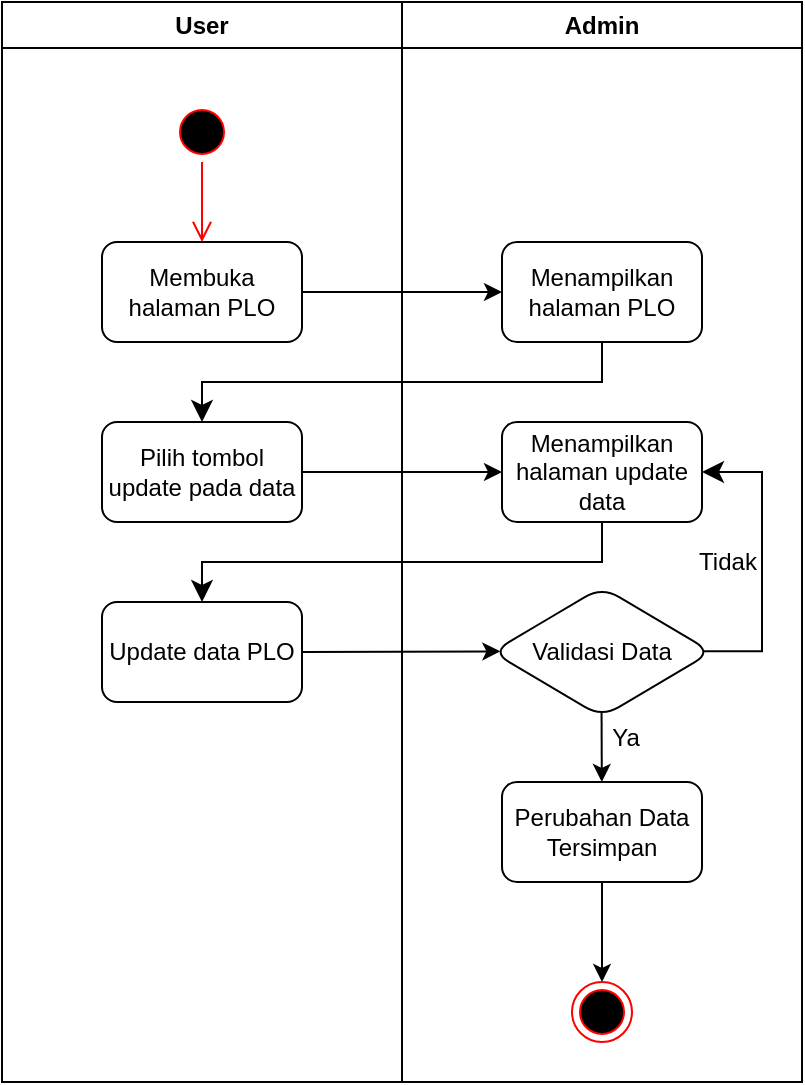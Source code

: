 <mxfile>
    <diagram id="gakJCfWJHSgBRME0HabA" name="Page-1">
        <mxGraphModel dx="668" dy="364" grid="1" gridSize="10" guides="1" tooltips="1" connect="1" arrows="1" fold="1" page="1" pageScale="1" pageWidth="850" pageHeight="1100" math="0" shadow="0">
            <root>
                <mxCell id="0"/>
                <mxCell id="1" parent="0"/>
                <mxCell id="2" value="User" style="swimlane;whiteSpace=wrap;html=1;" parent="1" vertex="1">
                    <mxGeometry x="80" y="80" width="200" height="540" as="geometry"/>
                </mxCell>
                <mxCell id="5" value="Membuka halaman PLO" style="rounded=1;whiteSpace=wrap;html=1;" parent="2" vertex="1">
                    <mxGeometry x="50" y="120" width="100" height="50" as="geometry"/>
                </mxCell>
                <mxCell id="6" value="" style="ellipse;html=1;shape=startState;fillColor=#000000;strokeColor=#ff0000;" parent="2" vertex="1">
                    <mxGeometry x="85" y="50" width="30" height="30" as="geometry"/>
                </mxCell>
                <mxCell id="7" value="" style="edgeStyle=orthogonalEdgeStyle;html=1;verticalAlign=bottom;endArrow=open;endSize=8;strokeColor=#ff0000;entryX=0.5;entryY=0;entryDx=0;entryDy=0;" parent="2" source="6" target="5" edge="1">
                    <mxGeometry relative="1" as="geometry">
                        <mxPoint x="100" y="140" as="targetPoint"/>
                    </mxGeometry>
                </mxCell>
                <mxCell id="10" value="Pilih tombol update pada data" style="rounded=1;whiteSpace=wrap;html=1;" parent="2" vertex="1">
                    <mxGeometry x="50" y="210" width="100" height="50" as="geometry"/>
                </mxCell>
                <mxCell id="16" value="Update data PLO" style="rounded=1;whiteSpace=wrap;html=1;" parent="2" vertex="1">
                    <mxGeometry x="50" y="300" width="100" height="50" as="geometry"/>
                </mxCell>
                <mxCell id="3" value="Admin" style="swimlane;whiteSpace=wrap;html=1;" parent="1" vertex="1">
                    <mxGeometry x="280" y="80" width="200" height="540" as="geometry"/>
                </mxCell>
                <mxCell id="8" value="Menampilkan halaman PLO" style="rounded=1;whiteSpace=wrap;html=1;" parent="3" vertex="1">
                    <mxGeometry x="50" y="120" width="100" height="50" as="geometry"/>
                </mxCell>
                <mxCell id="13" value="Menampilkan halaman update data" style="rounded=1;whiteSpace=wrap;html=1;" parent="3" vertex="1">
                    <mxGeometry x="50" y="210" width="100" height="50" as="geometry"/>
                </mxCell>
                <mxCell id="21" value="" style="edgeStyle=none;html=1;exitX=0.498;exitY=0.962;exitDx=0;exitDy=0;exitPerimeter=0;" parent="3" source="17" target="20" edge="1">
                    <mxGeometry relative="1" as="geometry"/>
                </mxCell>
                <mxCell id="17" value="Validasi Data" style="rhombus;whiteSpace=wrap;html=1;rounded=1;" parent="3" vertex="1">
                    <mxGeometry x="45" y="292.5" width="110" height="65" as="geometry"/>
                </mxCell>
                <mxCell id="19" value="" style="edgeStyle=elbowEdgeStyle;elbow=horizontal;endArrow=classic;html=1;curved=0;rounded=0;endSize=8;startSize=8;exitX=0.959;exitY=0.495;exitDx=0;exitDy=0;entryX=1;entryY=0.5;entryDx=0;entryDy=0;exitPerimeter=0;" parent="3" source="17" target="13" edge="1">
                    <mxGeometry width="50" height="50" relative="1" as="geometry">
                        <mxPoint x="230" y="330" as="sourcePoint"/>
                        <mxPoint x="280" y="280" as="targetPoint"/>
                        <Array as="points">
                            <mxPoint x="180" y="280"/>
                        </Array>
                    </mxGeometry>
                </mxCell>
                <mxCell id="23" value="" style="edgeStyle=none;html=1;" parent="3" source="20" target="22" edge="1">
                    <mxGeometry relative="1" as="geometry"/>
                </mxCell>
                <mxCell id="20" value="Perubahan Data Tersimpan" style="rounded=1;whiteSpace=wrap;html=1;" parent="3" vertex="1">
                    <mxGeometry x="50" y="390" width="100" height="50" as="geometry"/>
                </mxCell>
                <mxCell id="22" value="" style="ellipse;html=1;shape=endState;fillColor=#000000;strokeColor=#ff0000;" parent="3" vertex="1">
                    <mxGeometry x="85" y="490" width="30" height="30" as="geometry"/>
                </mxCell>
                <mxCell id="24" value="Ya" style="text;html=1;align=center;verticalAlign=middle;whiteSpace=wrap;rounded=0;" vertex="1" parent="3">
                    <mxGeometry x="87" y="357.5" width="50" height="20" as="geometry"/>
                </mxCell>
                <mxCell id="35" value="Tidak" style="text;html=1;align=center;verticalAlign=middle;whiteSpace=wrap;rounded=0;" vertex="1" parent="3">
                    <mxGeometry x="138" y="270" width="50" height="20" as="geometry"/>
                </mxCell>
                <mxCell id="9" value="" style="edgeStyle=none;html=1;" parent="1" source="5" target="8" edge="1">
                    <mxGeometry relative="1" as="geometry"/>
                </mxCell>
                <mxCell id="12" value="" style="edgeStyle=elbowEdgeStyle;elbow=vertical;endArrow=classic;html=1;curved=0;rounded=0;endSize=8;startSize=8;exitX=0.5;exitY=1;exitDx=0;exitDy=0;entryX=0.5;entryY=0;entryDx=0;entryDy=0;" parent="1" source="8" target="10" edge="1">
                    <mxGeometry width="50" height="50" relative="1" as="geometry">
                        <mxPoint x="350" y="340" as="sourcePoint"/>
                        <mxPoint x="400" y="290" as="targetPoint"/>
                    </mxGeometry>
                </mxCell>
                <mxCell id="14" value="" style="edgeStyle=none;html=1;" parent="1" source="10" target="13" edge="1">
                    <mxGeometry relative="1" as="geometry"/>
                </mxCell>
                <mxCell id="15" value="" style="edgeStyle=elbowEdgeStyle;elbow=vertical;endArrow=classic;html=1;curved=0;rounded=0;endSize=8;startSize=8;exitX=0.5;exitY=1;exitDx=0;exitDy=0;entryX=0.5;entryY=0;entryDx=0;entryDy=0;" parent="1" source="13" target="16" edge="1">
                    <mxGeometry width="50" height="50" relative="1" as="geometry">
                        <mxPoint x="320" y="400" as="sourcePoint"/>
                        <mxPoint x="170" y="380" as="targetPoint"/>
                    </mxGeometry>
                </mxCell>
                <mxCell id="18" value="" style="edgeStyle=none;html=1;entryX=0.047;entryY=0.495;entryDx=0;entryDy=0;entryPerimeter=0;" parent="1" edge="1">
                    <mxGeometry relative="1" as="geometry">
                        <mxPoint x="230" y="405" as="sourcePoint"/>
                        <mxPoint x="329.17" y="404.675" as="targetPoint"/>
                    </mxGeometry>
                </mxCell>
            </root>
        </mxGraphModel>
    </diagram>
</mxfile>